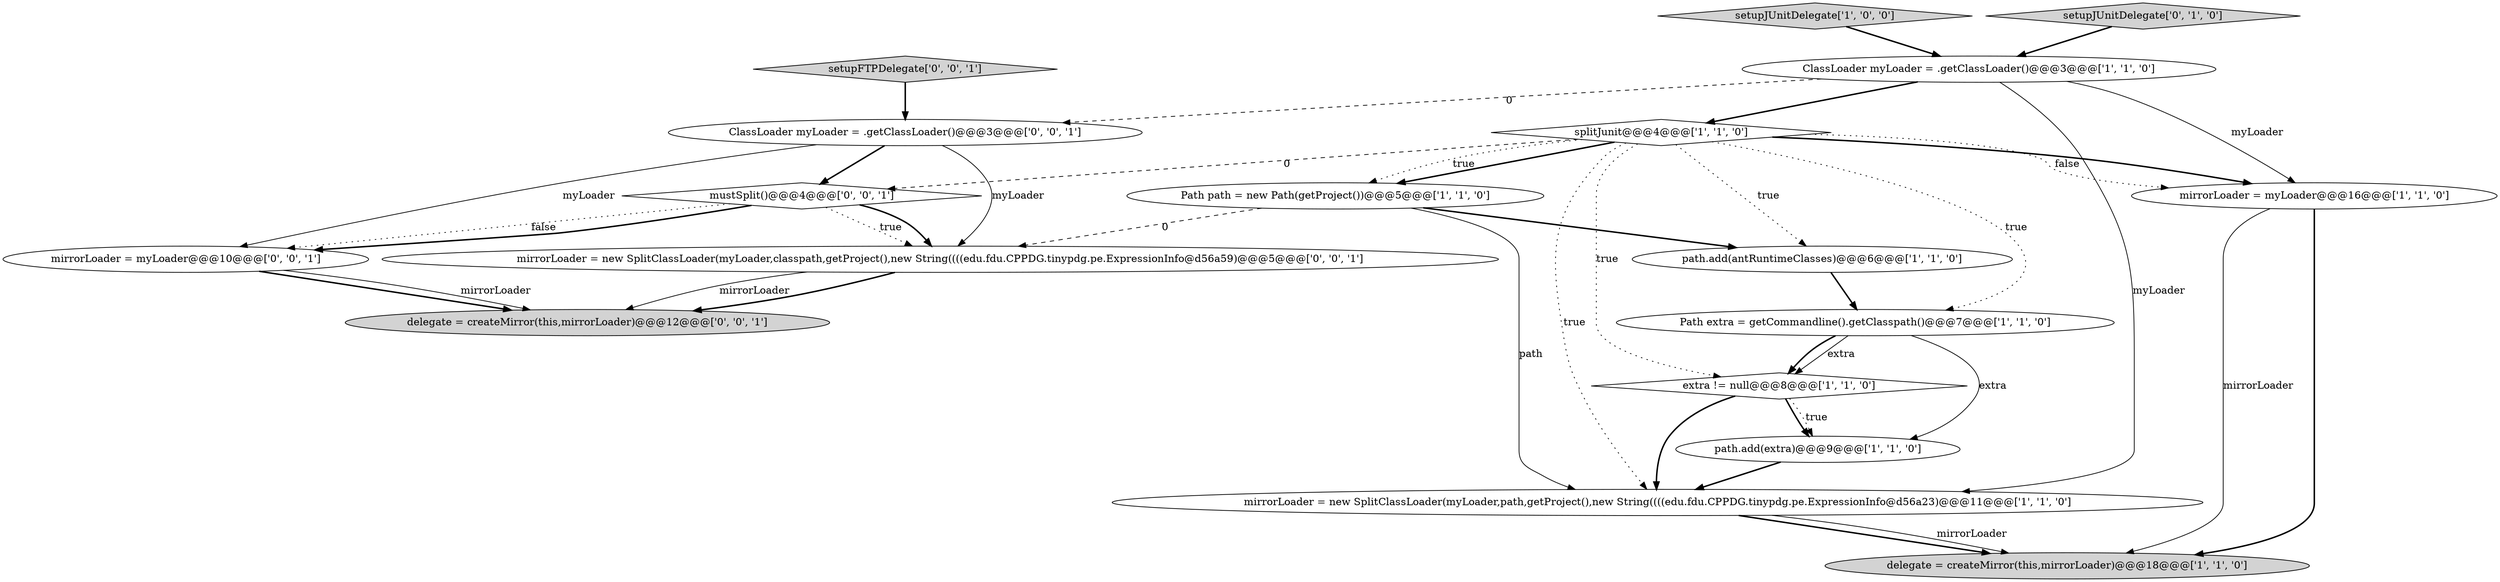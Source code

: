digraph {
4 [style = filled, label = "mirrorLoader = myLoader@@@16@@@['1', '1', '0']", fillcolor = white, shape = ellipse image = "AAA0AAABBB1BBB"];
17 [style = filled, label = "setupFTPDelegate['0', '0', '1']", fillcolor = lightgray, shape = diamond image = "AAA0AAABBB3BBB"];
6 [style = filled, label = "path.add(antRuntimeClasses)@@@6@@@['1', '1', '0']", fillcolor = white, shape = ellipse image = "AAA0AAABBB1BBB"];
8 [style = filled, label = "splitJunit@@@4@@@['1', '1', '0']", fillcolor = white, shape = diamond image = "AAA0AAABBB1BBB"];
5 [style = filled, label = "ClassLoader myLoader = .getClassLoader()@@@3@@@['1', '1', '0']", fillcolor = white, shape = ellipse image = "AAA0AAABBB1BBB"];
0 [style = filled, label = "Path path = new Path(getProject())@@@5@@@['1', '1', '0']", fillcolor = white, shape = ellipse image = "AAA0AAABBB1BBB"];
10 [style = filled, label = "setupJUnitDelegate['1', '0', '0']", fillcolor = lightgray, shape = diamond image = "AAA0AAABBB1BBB"];
15 [style = filled, label = "ClassLoader myLoader = .getClassLoader()@@@3@@@['0', '0', '1']", fillcolor = white, shape = ellipse image = "AAA0AAABBB3BBB"];
11 [style = filled, label = "setupJUnitDelegate['0', '1', '0']", fillcolor = lightgray, shape = diamond image = "AAA0AAABBB2BBB"];
9 [style = filled, label = "mirrorLoader = new SplitClassLoader(myLoader,path,getProject(),new String((((edu.fdu.CPPDG.tinypdg.pe.ExpressionInfo@d56a23)@@@11@@@['1', '1', '0']", fillcolor = white, shape = ellipse image = "AAA0AAABBB1BBB"];
12 [style = filled, label = "mirrorLoader = myLoader@@@10@@@['0', '0', '1']", fillcolor = white, shape = ellipse image = "AAA0AAABBB3BBB"];
14 [style = filled, label = "delegate = createMirror(this,mirrorLoader)@@@12@@@['0', '0', '1']", fillcolor = lightgray, shape = ellipse image = "AAA0AAABBB3BBB"];
13 [style = filled, label = "mirrorLoader = new SplitClassLoader(myLoader,classpath,getProject(),new String((((edu.fdu.CPPDG.tinypdg.pe.ExpressionInfo@d56a59)@@@5@@@['0', '0', '1']", fillcolor = white, shape = ellipse image = "AAA0AAABBB3BBB"];
7 [style = filled, label = "extra != null@@@8@@@['1', '1', '0']", fillcolor = white, shape = diamond image = "AAA0AAABBB1BBB"];
2 [style = filled, label = "delegate = createMirror(this,mirrorLoader)@@@18@@@['1', '1', '0']", fillcolor = lightgray, shape = ellipse image = "AAA0AAABBB1BBB"];
16 [style = filled, label = "mustSplit()@@@4@@@['0', '0', '1']", fillcolor = white, shape = diamond image = "AAA0AAABBB3BBB"];
1 [style = filled, label = "Path extra = getCommandline().getClasspath()@@@7@@@['1', '1', '0']", fillcolor = white, shape = ellipse image = "AAA0AAABBB1BBB"];
3 [style = filled, label = "path.add(extra)@@@9@@@['1', '1', '0']", fillcolor = white, shape = ellipse image = "AAA0AAABBB1BBB"];
0->6 [style = bold, label=""];
0->9 [style = solid, label="path"];
8->16 [style = dashed, label="0"];
5->8 [style = bold, label=""];
8->4 [style = bold, label=""];
4->2 [style = solid, label="mirrorLoader"];
8->0 [style = bold, label=""];
12->14 [style = bold, label=""];
7->9 [style = bold, label=""];
8->6 [style = dotted, label="true"];
9->2 [style = bold, label=""];
1->7 [style = solid, label="extra"];
16->13 [style = dotted, label="true"];
16->12 [style = dotted, label="false"];
8->7 [style = dotted, label="true"];
16->13 [style = bold, label=""];
0->13 [style = dashed, label="0"];
12->14 [style = solid, label="mirrorLoader"];
4->2 [style = bold, label=""];
5->9 [style = solid, label="myLoader"];
7->3 [style = bold, label=""];
16->12 [style = bold, label=""];
8->4 [style = dotted, label="false"];
5->4 [style = solid, label="myLoader"];
17->15 [style = bold, label=""];
3->9 [style = bold, label=""];
15->13 [style = solid, label="myLoader"];
15->16 [style = bold, label=""];
15->12 [style = solid, label="myLoader"];
13->14 [style = solid, label="mirrorLoader"];
1->7 [style = bold, label=""];
13->14 [style = bold, label=""];
7->3 [style = dotted, label="true"];
8->1 [style = dotted, label="true"];
6->1 [style = bold, label=""];
1->3 [style = solid, label="extra"];
10->5 [style = bold, label=""];
5->15 [style = dashed, label="0"];
11->5 [style = bold, label=""];
8->0 [style = dotted, label="true"];
9->2 [style = solid, label="mirrorLoader"];
8->9 [style = dotted, label="true"];
}
